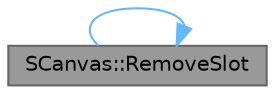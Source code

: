 digraph "SCanvas::RemoveSlot"
{
 // INTERACTIVE_SVG=YES
 // LATEX_PDF_SIZE
  bgcolor="transparent";
  edge [fontname=Helvetica,fontsize=10,labelfontname=Helvetica,labelfontsize=10];
  node [fontname=Helvetica,fontsize=10,shape=box,height=0.2,width=0.4];
  rankdir="RL";
  Node1 [id="Node000001",label="SCanvas::RemoveSlot",height=0.2,width=0.4,color="gray40", fillcolor="grey60", style="filled", fontcolor="black",tooltip="Removes a particular content slot."];
  Node1 -> Node1 [id="edge1_Node000001_Node000001",dir="back",color="steelblue1",style="solid",tooltip=" "];
}
